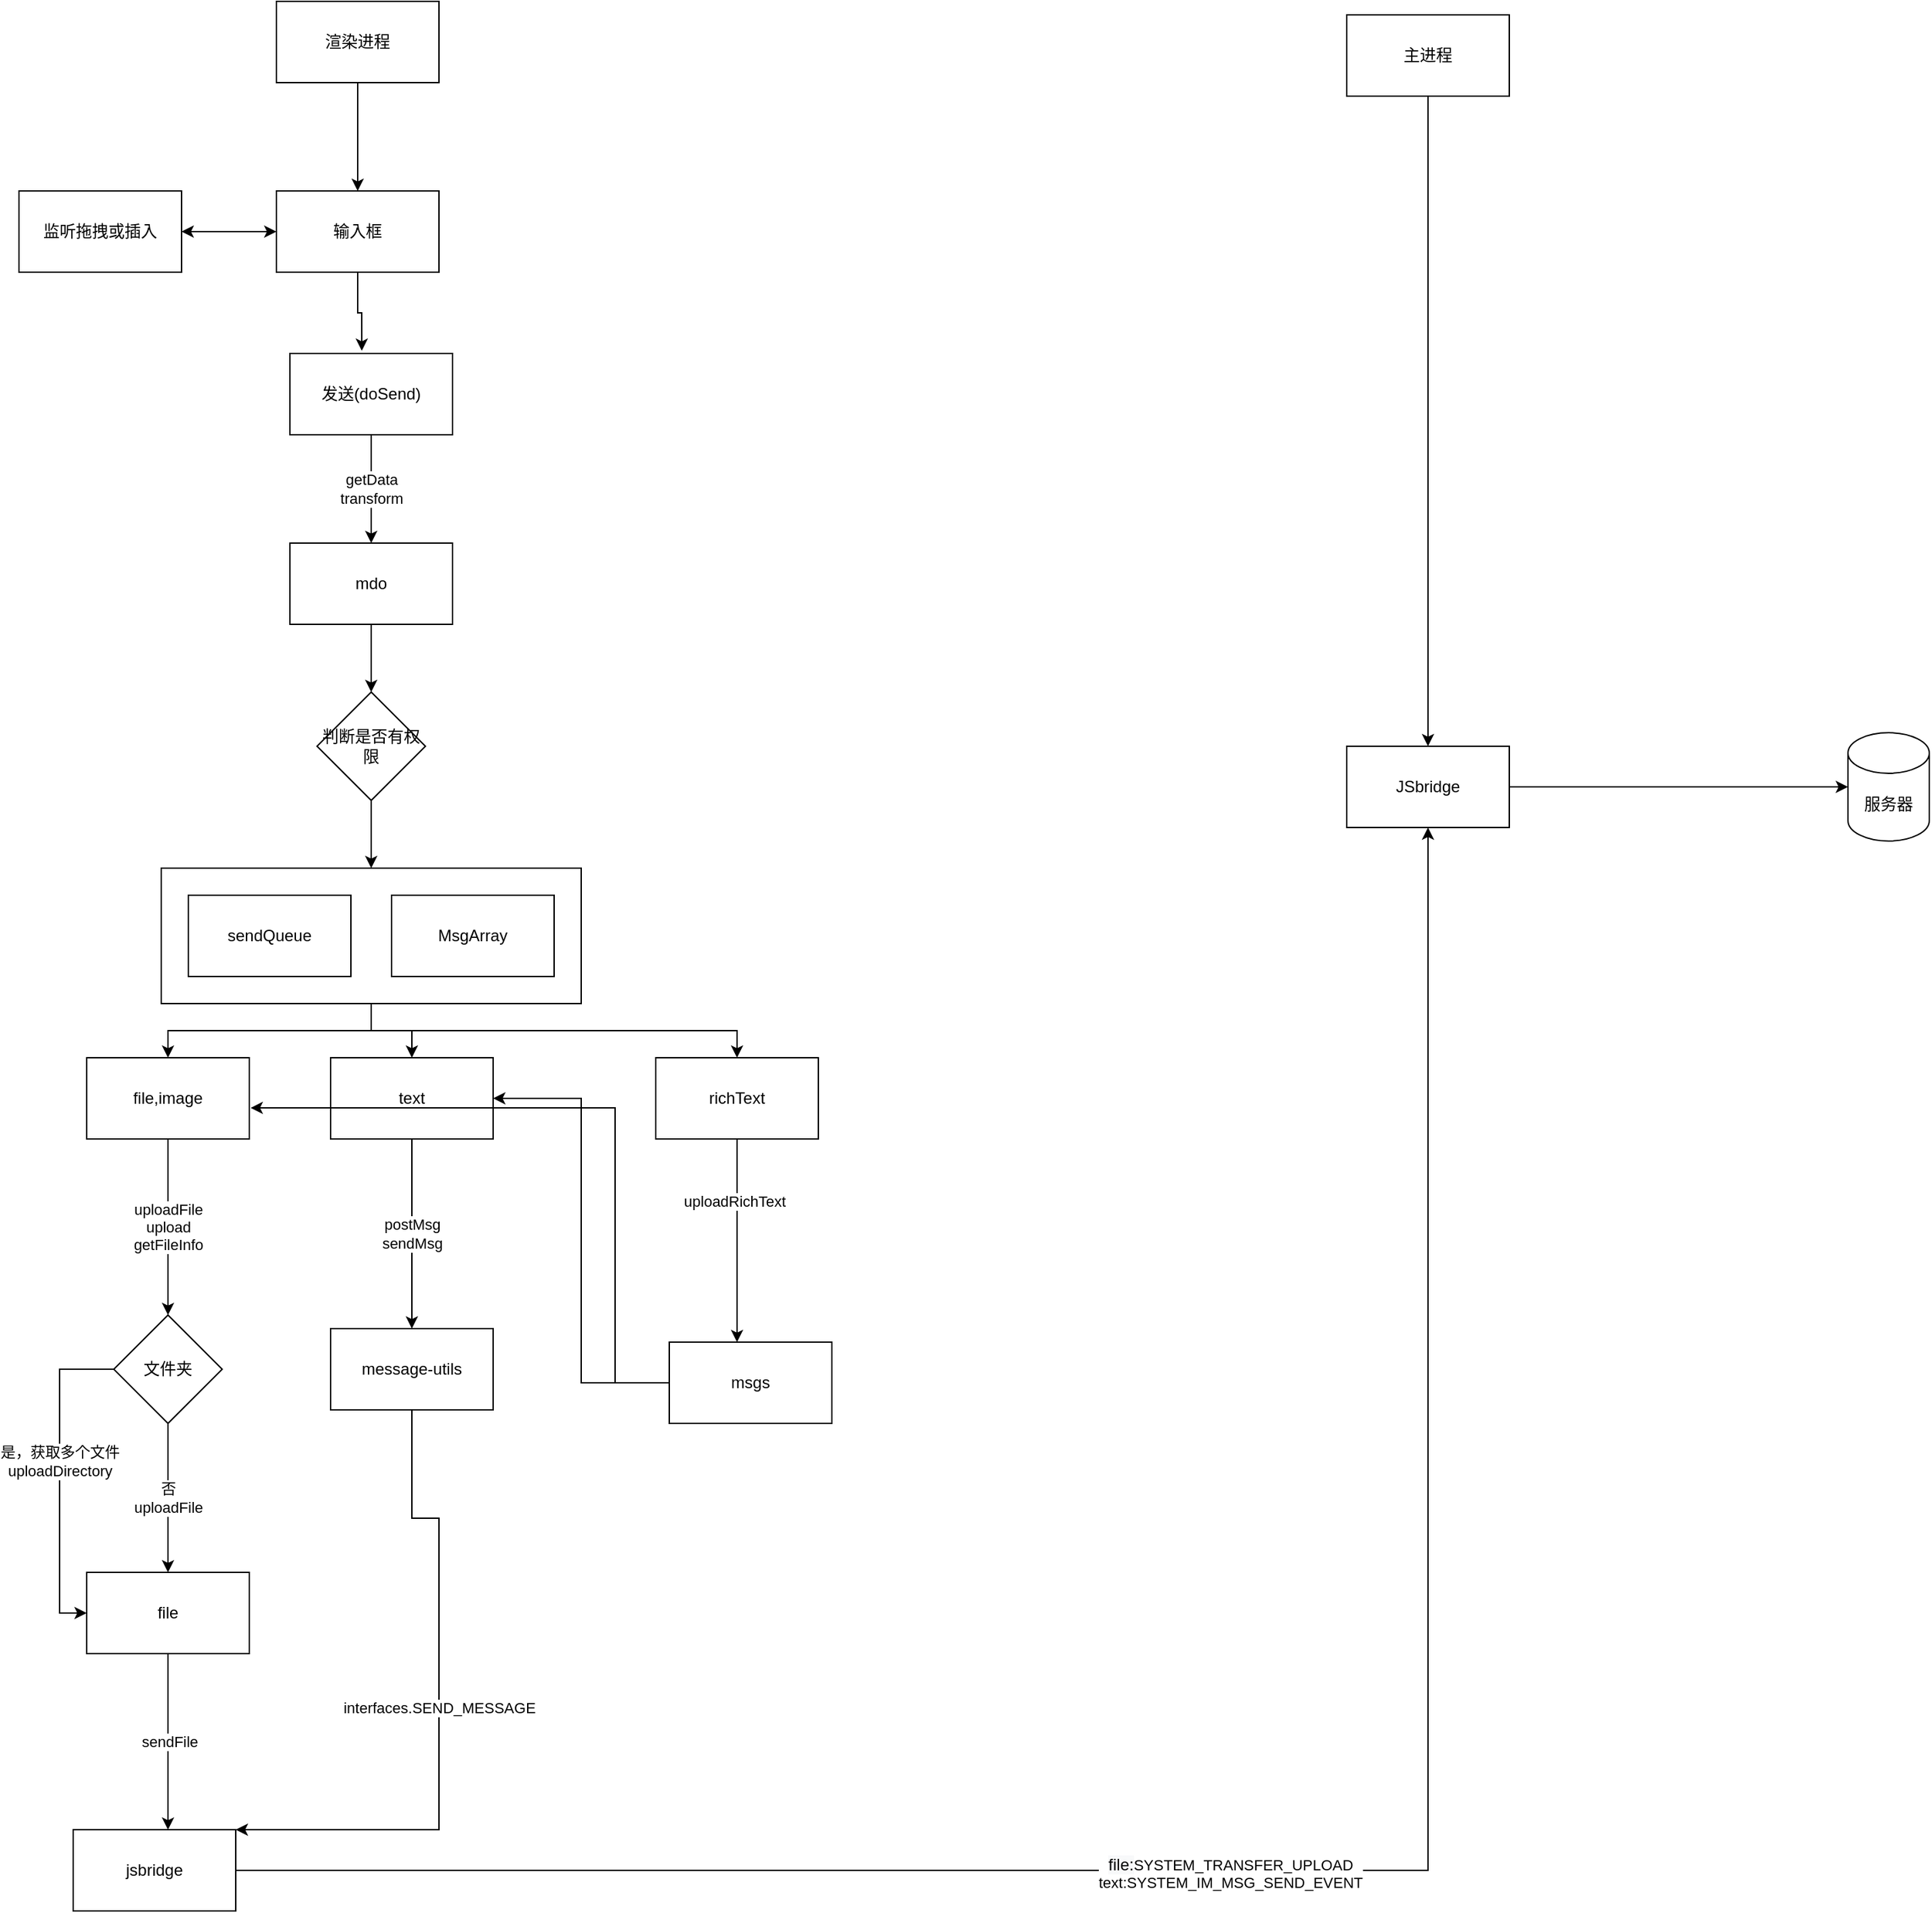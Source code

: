 <mxfile version="14.8.4" type="github">
  <diagram id="C5RBs43oDa-KdzZeNtuy" name="Page-1">
    <mxGraphModel dx="946" dy="519" grid="1" gridSize="10" guides="1" tooltips="1" connect="1" arrows="1" fold="1" page="1" pageScale="1" pageWidth="3300" pageHeight="4681" math="0" shadow="0">
      <root>
        <mxCell id="WIyWlLk6GJQsqaUBKTNV-0" />
        <mxCell id="WIyWlLk6GJQsqaUBKTNV-1" parent="WIyWlLk6GJQsqaUBKTNV-0" />
        <mxCell id="3rGNM-3Go1ZHxLhb3KYw-6" style="edgeStyle=orthogonalEdgeStyle;rounded=0;orthogonalLoop=1;jettySize=auto;html=1;entryX=0.5;entryY=0;entryDx=0;entryDy=0;" edge="1" parent="WIyWlLk6GJQsqaUBKTNV-1" source="3rGNM-3Go1ZHxLhb3KYw-0" target="3rGNM-3Go1ZHxLhb3KYw-1">
          <mxGeometry relative="1" as="geometry" />
        </mxCell>
        <mxCell id="3rGNM-3Go1ZHxLhb3KYw-0" value="渲染进程" style="rounded=0;whiteSpace=wrap;html=1;" vertex="1" parent="WIyWlLk6GJQsqaUBKTNV-1">
          <mxGeometry x="480" y="110" width="120" height="60" as="geometry" />
        </mxCell>
        <mxCell id="3rGNM-3Go1ZHxLhb3KYw-12" style="edgeStyle=orthogonalEdgeStyle;rounded=0;orthogonalLoop=1;jettySize=auto;html=1;entryX=0.442;entryY=-0.033;entryDx=0;entryDy=0;entryPerimeter=0;" edge="1" parent="WIyWlLk6GJQsqaUBKTNV-1" source="3rGNM-3Go1ZHxLhb3KYw-1" target="3rGNM-3Go1ZHxLhb3KYw-3">
          <mxGeometry relative="1" as="geometry" />
        </mxCell>
        <mxCell id="3rGNM-3Go1ZHxLhb3KYw-1" value="输入框" style="rounded=0;whiteSpace=wrap;html=1;" vertex="1" parent="WIyWlLk6GJQsqaUBKTNV-1">
          <mxGeometry x="480" y="250" width="120" height="60" as="geometry" />
        </mxCell>
        <mxCell id="3rGNM-3Go1ZHxLhb3KYw-2" value="监听拖拽或插入" style="rounded=0;whiteSpace=wrap;html=1;" vertex="1" parent="WIyWlLk6GJQsqaUBKTNV-1">
          <mxGeometry x="290" y="250" width="120" height="60" as="geometry" />
        </mxCell>
        <mxCell id="3rGNM-3Go1ZHxLhb3KYw-15" value="getData&lt;br&gt;transform" style="edgeStyle=orthogonalEdgeStyle;rounded=0;orthogonalLoop=1;jettySize=auto;html=1;entryX=0.5;entryY=0;entryDx=0;entryDy=0;" edge="1" parent="WIyWlLk6GJQsqaUBKTNV-1" source="3rGNM-3Go1ZHxLhb3KYw-3" target="3rGNM-3Go1ZHxLhb3KYw-14">
          <mxGeometry relative="1" as="geometry" />
        </mxCell>
        <mxCell id="3rGNM-3Go1ZHxLhb3KYw-3" value="发送(doSend)" style="rounded=0;whiteSpace=wrap;html=1;" vertex="1" parent="WIyWlLk6GJQsqaUBKTNV-1">
          <mxGeometry x="490" y="370" width="120" height="60" as="geometry" />
        </mxCell>
        <mxCell id="3rGNM-3Go1ZHxLhb3KYw-9" value="" style="endArrow=classic;startArrow=classic;html=1;exitX=1;exitY=0.5;exitDx=0;exitDy=0;" edge="1" parent="WIyWlLk6GJQsqaUBKTNV-1" source="3rGNM-3Go1ZHxLhb3KYw-2">
          <mxGeometry width="50" height="50" relative="1" as="geometry">
            <mxPoint x="420" y="280" as="sourcePoint" />
            <mxPoint x="480" y="280" as="targetPoint" />
          </mxGeometry>
        </mxCell>
        <mxCell id="3rGNM-3Go1ZHxLhb3KYw-18" style="edgeStyle=orthogonalEdgeStyle;rounded=0;orthogonalLoop=1;jettySize=auto;html=1;entryX=0.5;entryY=0;entryDx=0;entryDy=0;" edge="1" parent="WIyWlLk6GJQsqaUBKTNV-1" source="3rGNM-3Go1ZHxLhb3KYw-14" target="3rGNM-3Go1ZHxLhb3KYw-17">
          <mxGeometry relative="1" as="geometry" />
        </mxCell>
        <mxCell id="3rGNM-3Go1ZHxLhb3KYw-14" value="mdo" style="rounded=0;whiteSpace=wrap;html=1;" vertex="1" parent="WIyWlLk6GJQsqaUBKTNV-1">
          <mxGeometry x="490" y="510" width="120" height="60" as="geometry" />
        </mxCell>
        <mxCell id="3rGNM-3Go1ZHxLhb3KYw-30" style="edgeStyle=orthogonalEdgeStyle;rounded=0;orthogonalLoop=1;jettySize=auto;html=1;entryX=0.5;entryY=0;entryDx=0;entryDy=0;" edge="1" parent="WIyWlLk6GJQsqaUBKTNV-1" source="3rGNM-3Go1ZHxLhb3KYw-17" target="3rGNM-3Go1ZHxLhb3KYw-29">
          <mxGeometry relative="1" as="geometry" />
        </mxCell>
        <mxCell id="3rGNM-3Go1ZHxLhb3KYw-17" value="判断是否有权限" style="rhombus;whiteSpace=wrap;html=1;" vertex="1" parent="WIyWlLk6GJQsqaUBKTNV-1">
          <mxGeometry x="510" y="620" width="80" height="80" as="geometry" />
        </mxCell>
        <mxCell id="3rGNM-3Go1ZHxLhb3KYw-34" value="uploadFile&lt;br&gt;upload&lt;br&gt;getFileInfo" style="edgeStyle=orthogonalEdgeStyle;rounded=0;orthogonalLoop=1;jettySize=auto;html=1;entryX=0.5;entryY=0;entryDx=0;entryDy=0;" edge="1" parent="WIyWlLk6GJQsqaUBKTNV-1" source="3rGNM-3Go1ZHxLhb3KYw-21" target="3rGNM-3Go1ZHxLhb3KYw-36">
          <mxGeometry relative="1" as="geometry">
            <mxPoint x="400" y="1060" as="targetPoint" />
          </mxGeometry>
        </mxCell>
        <mxCell id="3rGNM-3Go1ZHxLhb3KYw-21" value="file,image" style="rounded=0;whiteSpace=wrap;html=1;" vertex="1" parent="WIyWlLk6GJQsqaUBKTNV-1">
          <mxGeometry x="340" y="890" width="120" height="60" as="geometry" />
        </mxCell>
        <mxCell id="3rGNM-3Go1ZHxLhb3KYw-53" value="postMsg&lt;br&gt;sendMsg" style="edgeStyle=orthogonalEdgeStyle;rounded=0;orthogonalLoop=1;jettySize=auto;html=1;entryX=0.5;entryY=0;entryDx=0;entryDy=0;" edge="1" parent="WIyWlLk6GJQsqaUBKTNV-1" source="3rGNM-3Go1ZHxLhb3KYw-22" target="3rGNM-3Go1ZHxLhb3KYw-55">
          <mxGeometry relative="1" as="geometry">
            <mxPoint x="580" y="1080" as="targetPoint" />
          </mxGeometry>
        </mxCell>
        <mxCell id="3rGNM-3Go1ZHxLhb3KYw-22" value="text" style="rounded=0;whiteSpace=wrap;html=1;" vertex="1" parent="WIyWlLk6GJQsqaUBKTNV-1">
          <mxGeometry x="520" y="890" width="120" height="60" as="geometry" />
        </mxCell>
        <mxCell id="3rGNM-3Go1ZHxLhb3KYw-33" style="edgeStyle=orthogonalEdgeStyle;rounded=0;orthogonalLoop=1;jettySize=auto;html=1;entryX=0.5;entryY=0;entryDx=0;entryDy=0;" edge="1" parent="WIyWlLk6GJQsqaUBKTNV-1" source="3rGNM-3Go1ZHxLhb3KYw-29" target="3rGNM-3Go1ZHxLhb3KYw-21">
          <mxGeometry relative="1" as="geometry" />
        </mxCell>
        <mxCell id="3rGNM-3Go1ZHxLhb3KYw-54" style="edgeStyle=orthogonalEdgeStyle;rounded=0;orthogonalLoop=1;jettySize=auto;html=1;entryX=0.5;entryY=0;entryDx=0;entryDy=0;" edge="1" parent="WIyWlLk6GJQsqaUBKTNV-1" source="3rGNM-3Go1ZHxLhb3KYw-29" target="3rGNM-3Go1ZHxLhb3KYw-22">
          <mxGeometry relative="1" as="geometry" />
        </mxCell>
        <mxCell id="3rGNM-3Go1ZHxLhb3KYw-60" style="edgeStyle=orthogonalEdgeStyle;rounded=0;orthogonalLoop=1;jettySize=auto;html=1;entryX=0.5;entryY=0;entryDx=0;entryDy=0;" edge="1" parent="WIyWlLk6GJQsqaUBKTNV-1" source="3rGNM-3Go1ZHxLhb3KYw-29" target="3rGNM-3Go1ZHxLhb3KYw-35">
          <mxGeometry relative="1" as="geometry">
            <Array as="points">
              <mxPoint x="550" y="870" />
              <mxPoint x="820" y="870" />
            </Array>
          </mxGeometry>
        </mxCell>
        <mxCell id="3rGNM-3Go1ZHxLhb3KYw-29" value="" style="rounded=0;whiteSpace=wrap;html=1;" vertex="1" parent="WIyWlLk6GJQsqaUBKTNV-1">
          <mxGeometry x="395" y="750" width="310" height="100" as="geometry" />
        </mxCell>
        <mxCell id="3rGNM-3Go1ZHxLhb3KYw-31" value="sendQueue" style="rounded=0;whiteSpace=wrap;html=1;" vertex="1" parent="WIyWlLk6GJQsqaUBKTNV-1">
          <mxGeometry x="415" y="770" width="120" height="60" as="geometry" />
        </mxCell>
        <mxCell id="3rGNM-3Go1ZHxLhb3KYw-32" value="MsgArray" style="rounded=0;whiteSpace=wrap;html=1;" vertex="1" parent="WIyWlLk6GJQsqaUBKTNV-1">
          <mxGeometry x="565" y="770" width="120" height="60" as="geometry" />
        </mxCell>
        <mxCell id="3rGNM-3Go1ZHxLhb3KYw-58" style="edgeStyle=orthogonalEdgeStyle;rounded=0;orthogonalLoop=1;jettySize=auto;html=1;" edge="1" parent="WIyWlLk6GJQsqaUBKTNV-1" source="3rGNM-3Go1ZHxLhb3KYw-35">
          <mxGeometry relative="1" as="geometry">
            <mxPoint x="820" y="1100" as="targetPoint" />
            <Array as="points">
              <mxPoint x="820" y="1100" />
              <mxPoint x="820" y="1100" />
            </Array>
          </mxGeometry>
        </mxCell>
        <mxCell id="3rGNM-3Go1ZHxLhb3KYw-59" value="uploadRichText" style="edgeLabel;html=1;align=center;verticalAlign=middle;resizable=0;points=[];" vertex="1" connectable="0" parent="3rGNM-3Go1ZHxLhb3KYw-58">
          <mxGeometry x="-0.389" y="-2" relative="1" as="geometry">
            <mxPoint as="offset" />
          </mxGeometry>
        </mxCell>
        <mxCell id="3rGNM-3Go1ZHxLhb3KYw-35" value="richText" style="rounded=0;whiteSpace=wrap;html=1;" vertex="1" parent="WIyWlLk6GJQsqaUBKTNV-1">
          <mxGeometry x="760" y="890" width="120" height="60" as="geometry" />
        </mxCell>
        <mxCell id="3rGNM-3Go1ZHxLhb3KYw-38" value="否&lt;br&gt;uploadFile" style="edgeStyle=orthogonalEdgeStyle;rounded=0;orthogonalLoop=1;jettySize=auto;html=1;entryX=0.5;entryY=0;entryDx=0;entryDy=0;" edge="1" parent="WIyWlLk6GJQsqaUBKTNV-1" source="3rGNM-3Go1ZHxLhb3KYw-36" target="3rGNM-3Go1ZHxLhb3KYw-37">
          <mxGeometry relative="1" as="geometry" />
        </mxCell>
        <mxCell id="3rGNM-3Go1ZHxLhb3KYw-39" style="edgeStyle=orthogonalEdgeStyle;rounded=0;orthogonalLoop=1;jettySize=auto;html=1;entryX=0;entryY=0.5;entryDx=0;entryDy=0;" edge="1" parent="WIyWlLk6GJQsqaUBKTNV-1" source="3rGNM-3Go1ZHxLhb3KYw-36" target="3rGNM-3Go1ZHxLhb3KYw-37">
          <mxGeometry relative="1" as="geometry">
            <Array as="points">
              <mxPoint x="320" y="1120" />
              <mxPoint x="320" y="1300" />
            </Array>
          </mxGeometry>
        </mxCell>
        <mxCell id="3rGNM-3Go1ZHxLhb3KYw-40" value="是，获取多个文件&lt;br&gt;uploadDirectory" style="edgeLabel;html=1;align=center;verticalAlign=middle;resizable=0;points=[];" vertex="1" connectable="0" parent="3rGNM-3Go1ZHxLhb3KYw-39">
          <mxGeometry x="-0.1" relative="1" as="geometry">
            <mxPoint as="offset" />
          </mxGeometry>
        </mxCell>
        <mxCell id="3rGNM-3Go1ZHxLhb3KYw-36" value="文件夹" style="rhombus;whiteSpace=wrap;html=1;" vertex="1" parent="WIyWlLk6GJQsqaUBKTNV-1">
          <mxGeometry x="360" y="1080" width="80" height="80" as="geometry" />
        </mxCell>
        <mxCell id="3rGNM-3Go1ZHxLhb3KYw-41" value="sendFile" style="edgeStyle=orthogonalEdgeStyle;rounded=0;orthogonalLoop=1;jettySize=auto;html=1;" edge="1" parent="WIyWlLk6GJQsqaUBKTNV-1" source="3rGNM-3Go1ZHxLhb3KYw-37">
          <mxGeometry relative="1" as="geometry">
            <mxPoint x="400" y="1460" as="targetPoint" />
          </mxGeometry>
        </mxCell>
        <mxCell id="3rGNM-3Go1ZHxLhb3KYw-37" value="file" style="rounded=0;whiteSpace=wrap;html=1;" vertex="1" parent="WIyWlLk6GJQsqaUBKTNV-1">
          <mxGeometry x="340" y="1270" width="120" height="60" as="geometry" />
        </mxCell>
        <mxCell id="3rGNM-3Go1ZHxLhb3KYw-43" style="edgeStyle=orthogonalEdgeStyle;rounded=0;orthogonalLoop=1;jettySize=auto;html=1;" edge="1" parent="WIyWlLk6GJQsqaUBKTNV-1" source="3rGNM-3Go1ZHxLhb3KYw-42" target="3rGNM-3Go1ZHxLhb3KYw-46">
          <mxGeometry relative="1" as="geometry">
            <mxPoint x="1170" y="830" as="targetPoint" />
          </mxGeometry>
        </mxCell>
        <mxCell id="3rGNM-3Go1ZHxLhb3KYw-44" value="&lt;span style=&quot;font-size: 12px ; background-color: rgb(248 , 249 , 250)&quot;&gt;file:&lt;/span&gt;SYSTEM_TRANSFER_UPLOAD&lt;br&gt;text:SYSTEM_IM_MSG_SEND_EVENT" style="edgeLabel;html=1;align=center;verticalAlign=middle;resizable=0;points=[];" vertex="1" connectable="0" parent="3rGNM-3Go1ZHxLhb3KYw-43">
          <mxGeometry x="-0.111" y="-2" relative="1" as="geometry">
            <mxPoint as="offset" />
          </mxGeometry>
        </mxCell>
        <mxCell id="3rGNM-3Go1ZHxLhb3KYw-42" value="jsbridge" style="rounded=0;whiteSpace=wrap;html=1;" vertex="1" parent="WIyWlLk6GJQsqaUBKTNV-1">
          <mxGeometry x="330" y="1460" width="120" height="60" as="geometry" />
        </mxCell>
        <mxCell id="3rGNM-3Go1ZHxLhb3KYw-47" style="edgeStyle=orthogonalEdgeStyle;rounded=0;orthogonalLoop=1;jettySize=auto;html=1;entryX=0.5;entryY=0;entryDx=0;entryDy=0;" edge="1" parent="WIyWlLk6GJQsqaUBKTNV-1" source="3rGNM-3Go1ZHxLhb3KYw-45" target="3rGNM-3Go1ZHxLhb3KYw-46">
          <mxGeometry relative="1" as="geometry">
            <mxPoint x="1330" y="650" as="targetPoint" />
          </mxGeometry>
        </mxCell>
        <mxCell id="3rGNM-3Go1ZHxLhb3KYw-45" value="主进程" style="rounded=0;whiteSpace=wrap;html=1;" vertex="1" parent="WIyWlLk6GJQsqaUBKTNV-1">
          <mxGeometry x="1270" y="120" width="120" height="60" as="geometry" />
        </mxCell>
        <mxCell id="3rGNM-3Go1ZHxLhb3KYw-49" style="edgeStyle=orthogonalEdgeStyle;rounded=0;orthogonalLoop=1;jettySize=auto;html=1;entryX=0;entryY=0.5;entryDx=0;entryDy=0;entryPerimeter=0;" edge="1" parent="WIyWlLk6GJQsqaUBKTNV-1" source="3rGNM-3Go1ZHxLhb3KYw-46" target="3rGNM-3Go1ZHxLhb3KYw-50">
          <mxGeometry relative="1" as="geometry">
            <mxPoint x="1610" y="690" as="targetPoint" />
          </mxGeometry>
        </mxCell>
        <mxCell id="3rGNM-3Go1ZHxLhb3KYw-46" value="JSbridge" style="rounded=0;whiteSpace=wrap;html=1;" vertex="1" parent="WIyWlLk6GJQsqaUBKTNV-1">
          <mxGeometry x="1270" y="660" width="120" height="60" as="geometry" />
        </mxCell>
        <mxCell id="3rGNM-3Go1ZHxLhb3KYw-50" value="服务器" style="shape=cylinder3;whiteSpace=wrap;html=1;boundedLbl=1;backgroundOutline=1;size=15;" vertex="1" parent="WIyWlLk6GJQsqaUBKTNV-1">
          <mxGeometry x="1640" y="650" width="60" height="80" as="geometry" />
        </mxCell>
        <mxCell id="3rGNM-3Go1ZHxLhb3KYw-56" value="interfaces.SEND_MESSAGE&lt;br&gt;" style="edgeStyle=orthogonalEdgeStyle;rounded=0;orthogonalLoop=1;jettySize=auto;html=1;entryX=1;entryY=0;entryDx=0;entryDy=0;" edge="1" parent="WIyWlLk6GJQsqaUBKTNV-1" source="3rGNM-3Go1ZHxLhb3KYw-55" target="3rGNM-3Go1ZHxLhb3KYw-42">
          <mxGeometry relative="1" as="geometry">
            <mxPoint x="580" y="1240" as="targetPoint" />
            <Array as="points">
              <mxPoint x="580" y="1230" />
              <mxPoint x="600" y="1230" />
              <mxPoint x="600" y="1460" />
            </Array>
          </mxGeometry>
        </mxCell>
        <mxCell id="3rGNM-3Go1ZHxLhb3KYw-55" value="message-utils" style="rounded=0;whiteSpace=wrap;html=1;" vertex="1" parent="WIyWlLk6GJQsqaUBKTNV-1">
          <mxGeometry x="520" y="1090" width="120" height="60" as="geometry" />
        </mxCell>
        <mxCell id="3rGNM-3Go1ZHxLhb3KYw-62" style="edgeStyle=orthogonalEdgeStyle;rounded=0;orthogonalLoop=1;jettySize=auto;html=1;entryX=1;entryY=0.5;entryDx=0;entryDy=0;" edge="1" parent="WIyWlLk6GJQsqaUBKTNV-1" source="3rGNM-3Go1ZHxLhb3KYw-61" target="3rGNM-3Go1ZHxLhb3KYw-22">
          <mxGeometry relative="1" as="geometry" />
        </mxCell>
        <mxCell id="3rGNM-3Go1ZHxLhb3KYw-63" style="edgeStyle=orthogonalEdgeStyle;rounded=0;orthogonalLoop=1;jettySize=auto;html=1;entryX=1.008;entryY=0.617;entryDx=0;entryDy=0;entryPerimeter=0;" edge="1" parent="WIyWlLk6GJQsqaUBKTNV-1" source="3rGNM-3Go1ZHxLhb3KYw-61" target="3rGNM-3Go1ZHxLhb3KYw-21">
          <mxGeometry relative="1" as="geometry">
            <Array as="points">
              <mxPoint x="730" y="1130" />
              <mxPoint x="730" y="927" />
            </Array>
          </mxGeometry>
        </mxCell>
        <mxCell id="3rGNM-3Go1ZHxLhb3KYw-61" value="msgs" style="rounded=0;whiteSpace=wrap;html=1;" vertex="1" parent="WIyWlLk6GJQsqaUBKTNV-1">
          <mxGeometry x="770" y="1100" width="120" height="60" as="geometry" />
        </mxCell>
      </root>
    </mxGraphModel>
  </diagram>
</mxfile>
